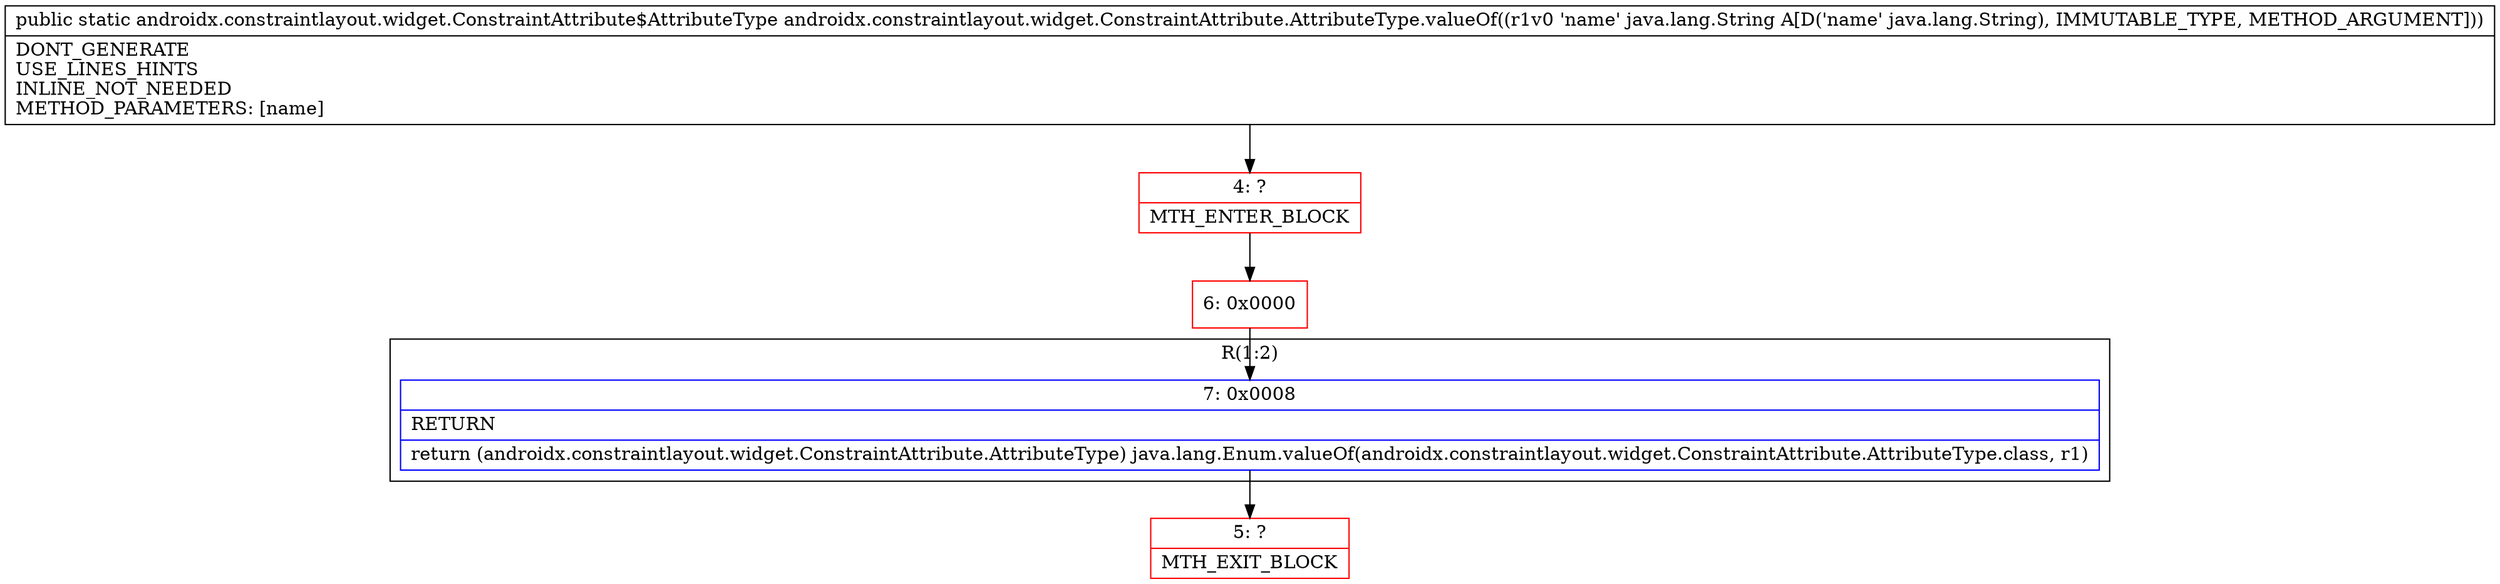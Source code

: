 digraph "CFG forandroidx.constraintlayout.widget.ConstraintAttribute.AttributeType.valueOf(Ljava\/lang\/String;)Landroidx\/constraintlayout\/widget\/ConstraintAttribute$AttributeType;" {
subgraph cluster_Region_916463162 {
label = "R(1:2)";
node [shape=record,color=blue];
Node_7 [shape=record,label="{7\:\ 0x0008|RETURN\l|return (androidx.constraintlayout.widget.ConstraintAttribute.AttributeType) java.lang.Enum.valueOf(androidx.constraintlayout.widget.ConstraintAttribute.AttributeType.class, r1)\l}"];
}
Node_4 [shape=record,color=red,label="{4\:\ ?|MTH_ENTER_BLOCK\l}"];
Node_6 [shape=record,color=red,label="{6\:\ 0x0000}"];
Node_5 [shape=record,color=red,label="{5\:\ ?|MTH_EXIT_BLOCK\l}"];
MethodNode[shape=record,label="{public static androidx.constraintlayout.widget.ConstraintAttribute$AttributeType androidx.constraintlayout.widget.ConstraintAttribute.AttributeType.valueOf((r1v0 'name' java.lang.String A[D('name' java.lang.String), IMMUTABLE_TYPE, METHOD_ARGUMENT]))  | DONT_GENERATE\lUSE_LINES_HINTS\lINLINE_NOT_NEEDED\lMETHOD_PARAMETERS: [name]\l}"];
MethodNode -> Node_4;Node_7 -> Node_5;
Node_4 -> Node_6;
Node_6 -> Node_7;
}

